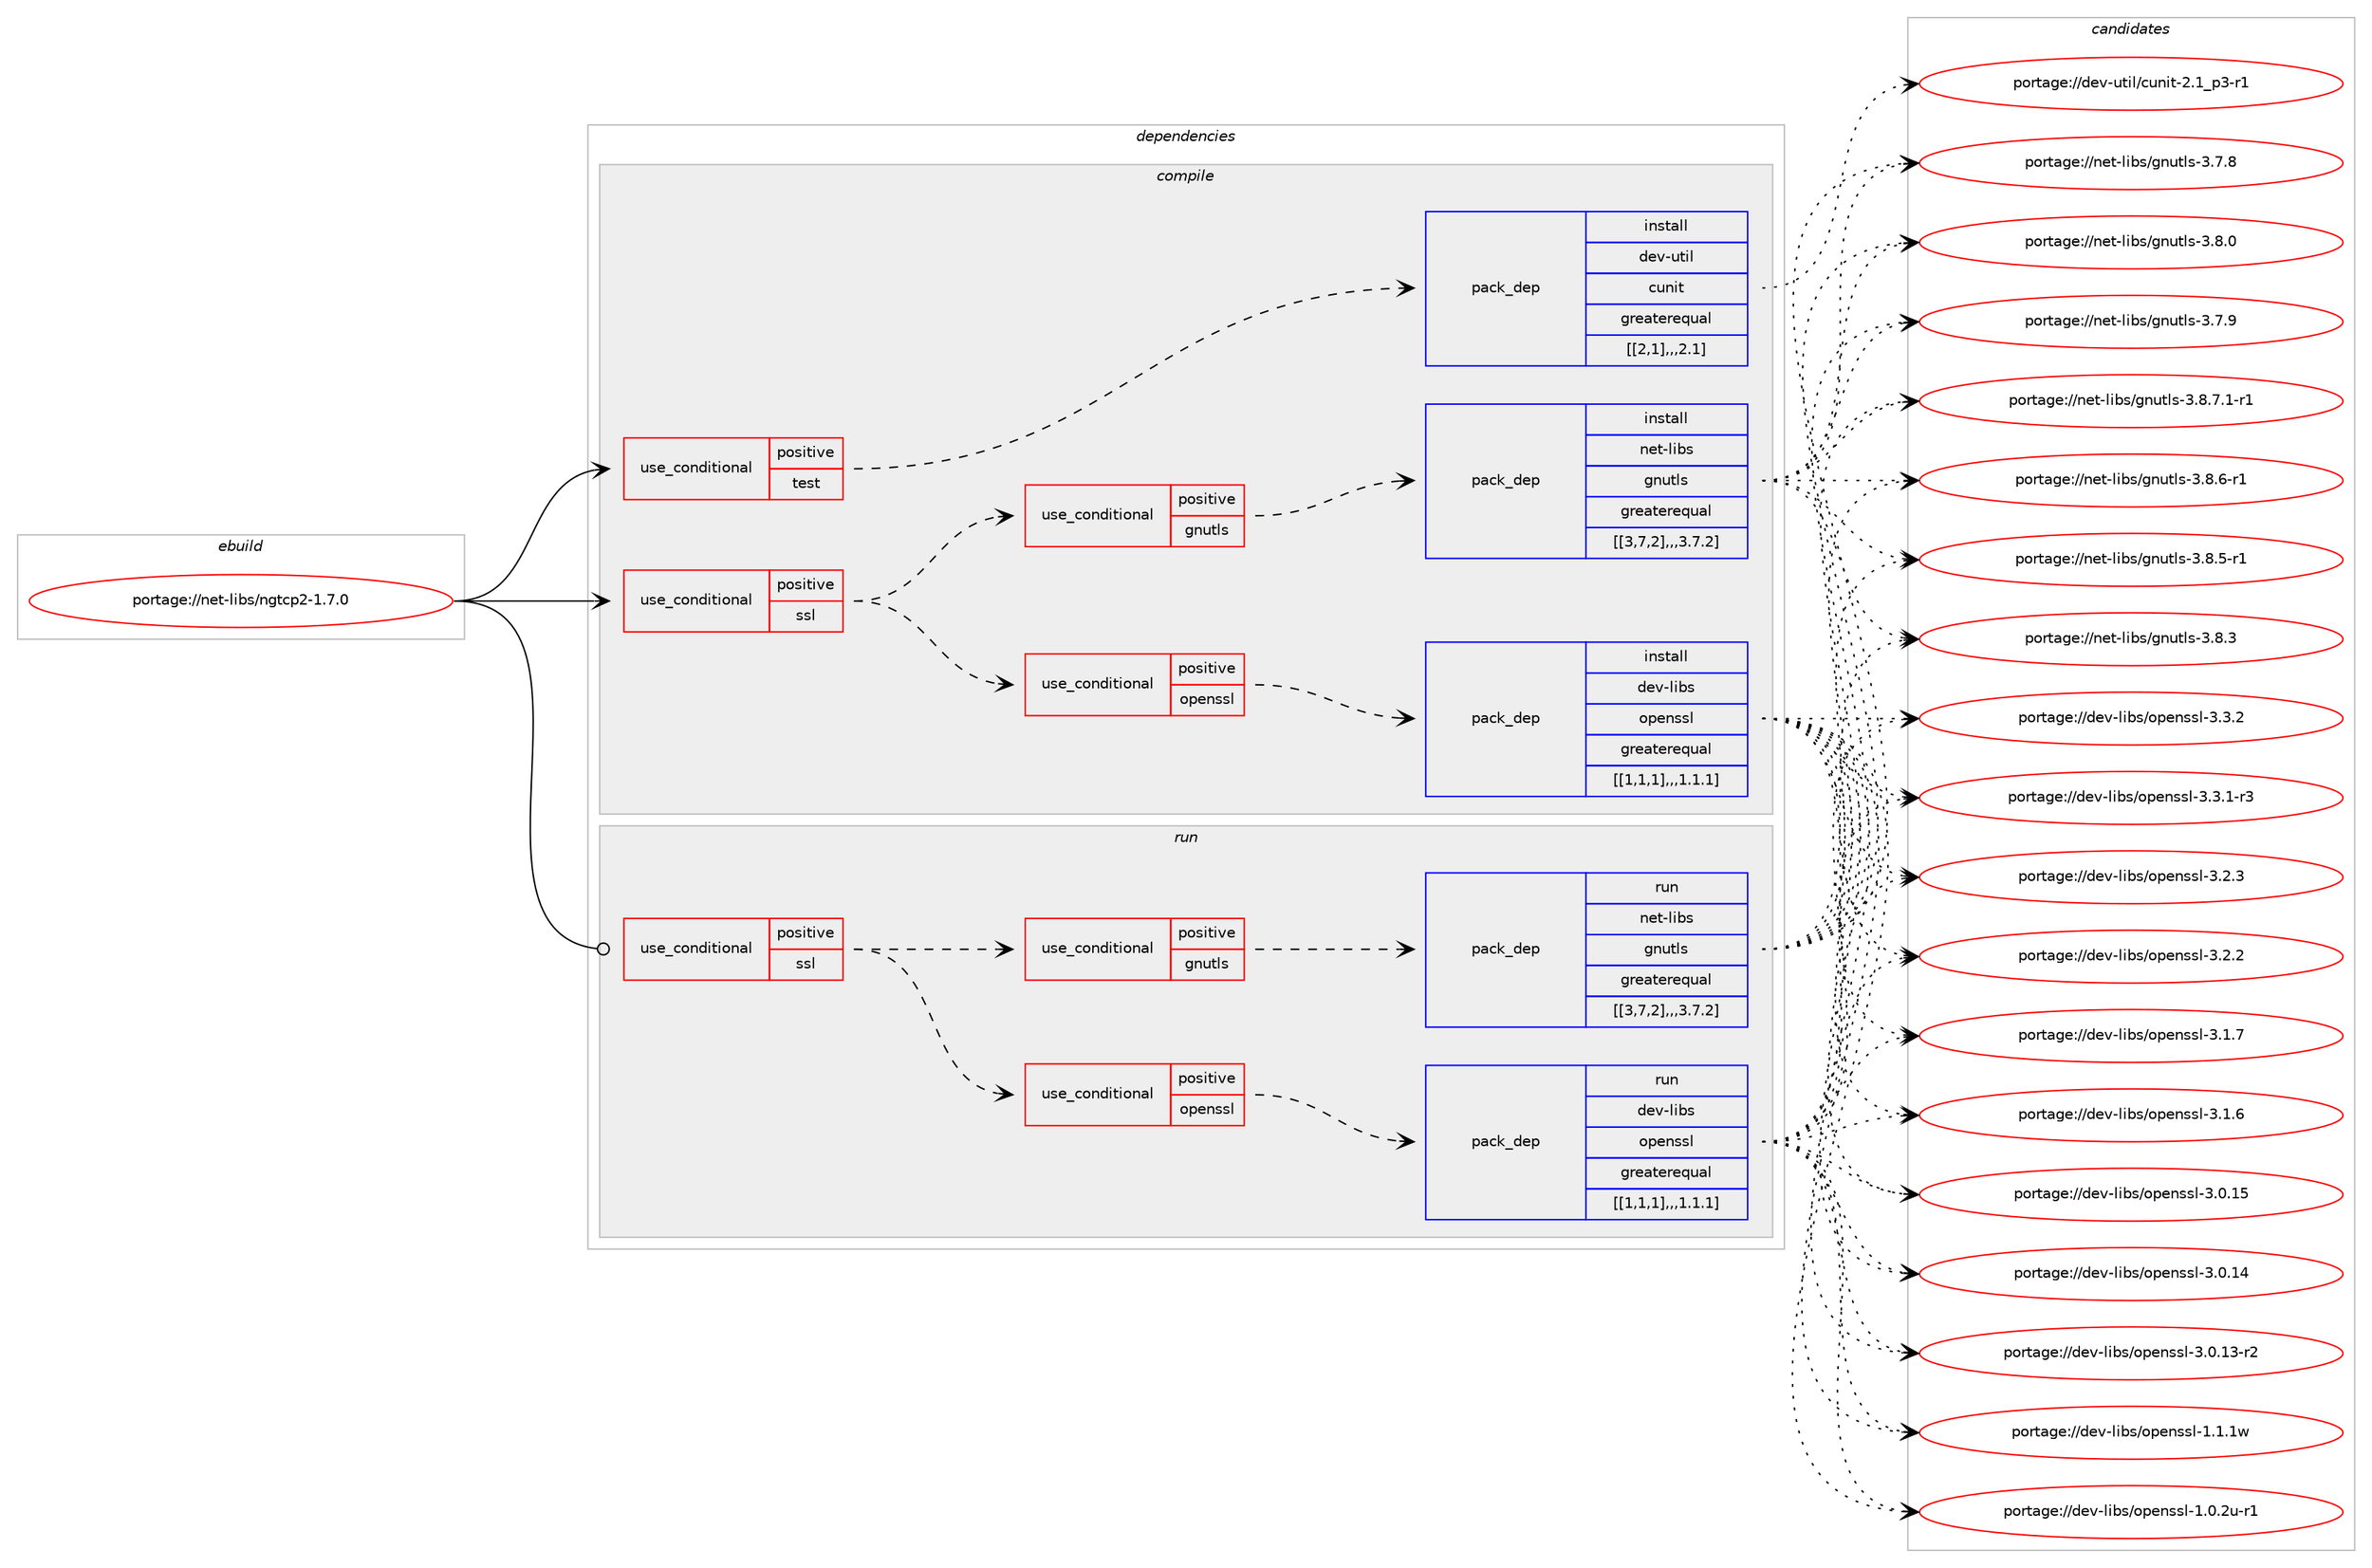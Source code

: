 digraph prolog {

# *************
# Graph options
# *************

newrank=true;
concentrate=true;
compound=true;
graph [rankdir=LR,fontname=Helvetica,fontsize=10,ranksep=1.5];#, ranksep=2.5, nodesep=0.2];
edge  [arrowhead=vee];
node  [fontname=Helvetica,fontsize=10];

# **********
# The ebuild
# **********

subgraph cluster_leftcol {
color=gray;
label=<<i>ebuild</i>>;
id [label="portage://net-libs/ngtcp2-1.7.0", color=red, width=4, href="../net-libs/ngtcp2-1.7.0.svg"];
}

# ****************
# The dependencies
# ****************

subgraph cluster_midcol {
color=gray;
label=<<i>dependencies</i>>;
subgraph cluster_compile {
fillcolor="#eeeeee";
style=filled;
label=<<i>compile</i>>;
subgraph cond98563 {
dependency372877 [label=<<TABLE BORDER="0" CELLBORDER="1" CELLSPACING="0" CELLPADDING="4"><TR><TD ROWSPAN="3" CELLPADDING="10">use_conditional</TD></TR><TR><TD>positive</TD></TR><TR><TD>ssl</TD></TR></TABLE>>, shape=none, color=red];
subgraph cond98564 {
dependency372878 [label=<<TABLE BORDER="0" CELLBORDER="1" CELLSPACING="0" CELLPADDING="4"><TR><TD ROWSPAN="3" CELLPADDING="10">use_conditional</TD></TR><TR><TD>positive</TD></TR><TR><TD>gnutls</TD></TR></TABLE>>, shape=none, color=red];
subgraph pack271615 {
dependency372879 [label=<<TABLE BORDER="0" CELLBORDER="1" CELLSPACING="0" CELLPADDING="4" WIDTH="220"><TR><TD ROWSPAN="6" CELLPADDING="30">pack_dep</TD></TR><TR><TD WIDTH="110">install</TD></TR><TR><TD>net-libs</TD></TR><TR><TD>gnutls</TD></TR><TR><TD>greaterequal</TD></TR><TR><TD>[[3,7,2],,,3.7.2]</TD></TR></TABLE>>, shape=none, color=blue];
}
dependency372878:e -> dependency372879:w [weight=20,style="dashed",arrowhead="vee"];
}
dependency372877:e -> dependency372878:w [weight=20,style="dashed",arrowhead="vee"];
subgraph cond98565 {
dependency372880 [label=<<TABLE BORDER="0" CELLBORDER="1" CELLSPACING="0" CELLPADDING="4"><TR><TD ROWSPAN="3" CELLPADDING="10">use_conditional</TD></TR><TR><TD>positive</TD></TR><TR><TD>openssl</TD></TR></TABLE>>, shape=none, color=red];
subgraph pack271616 {
dependency372881 [label=<<TABLE BORDER="0" CELLBORDER="1" CELLSPACING="0" CELLPADDING="4" WIDTH="220"><TR><TD ROWSPAN="6" CELLPADDING="30">pack_dep</TD></TR><TR><TD WIDTH="110">install</TD></TR><TR><TD>dev-libs</TD></TR><TR><TD>openssl</TD></TR><TR><TD>greaterequal</TD></TR><TR><TD>[[1,1,1],,,1.1.1]</TD></TR></TABLE>>, shape=none, color=blue];
}
dependency372880:e -> dependency372881:w [weight=20,style="dashed",arrowhead="vee"];
}
dependency372877:e -> dependency372880:w [weight=20,style="dashed",arrowhead="vee"];
}
id:e -> dependency372877:w [weight=20,style="solid",arrowhead="vee"];
subgraph cond98566 {
dependency372882 [label=<<TABLE BORDER="0" CELLBORDER="1" CELLSPACING="0" CELLPADDING="4"><TR><TD ROWSPAN="3" CELLPADDING="10">use_conditional</TD></TR><TR><TD>positive</TD></TR><TR><TD>test</TD></TR></TABLE>>, shape=none, color=red];
subgraph pack271617 {
dependency372883 [label=<<TABLE BORDER="0" CELLBORDER="1" CELLSPACING="0" CELLPADDING="4" WIDTH="220"><TR><TD ROWSPAN="6" CELLPADDING="30">pack_dep</TD></TR><TR><TD WIDTH="110">install</TD></TR><TR><TD>dev-util</TD></TR><TR><TD>cunit</TD></TR><TR><TD>greaterequal</TD></TR><TR><TD>[[2,1],,,2.1]</TD></TR></TABLE>>, shape=none, color=blue];
}
dependency372882:e -> dependency372883:w [weight=20,style="dashed",arrowhead="vee"];
}
id:e -> dependency372882:w [weight=20,style="solid",arrowhead="vee"];
}
subgraph cluster_compileandrun {
fillcolor="#eeeeee";
style=filled;
label=<<i>compile and run</i>>;
}
subgraph cluster_run {
fillcolor="#eeeeee";
style=filled;
label=<<i>run</i>>;
subgraph cond98567 {
dependency372884 [label=<<TABLE BORDER="0" CELLBORDER="1" CELLSPACING="0" CELLPADDING="4"><TR><TD ROWSPAN="3" CELLPADDING="10">use_conditional</TD></TR><TR><TD>positive</TD></TR><TR><TD>ssl</TD></TR></TABLE>>, shape=none, color=red];
subgraph cond98568 {
dependency372885 [label=<<TABLE BORDER="0" CELLBORDER="1" CELLSPACING="0" CELLPADDING="4"><TR><TD ROWSPAN="3" CELLPADDING="10">use_conditional</TD></TR><TR><TD>positive</TD></TR><TR><TD>gnutls</TD></TR></TABLE>>, shape=none, color=red];
subgraph pack271618 {
dependency372886 [label=<<TABLE BORDER="0" CELLBORDER="1" CELLSPACING="0" CELLPADDING="4" WIDTH="220"><TR><TD ROWSPAN="6" CELLPADDING="30">pack_dep</TD></TR><TR><TD WIDTH="110">run</TD></TR><TR><TD>net-libs</TD></TR><TR><TD>gnutls</TD></TR><TR><TD>greaterequal</TD></TR><TR><TD>[[3,7,2],,,3.7.2]</TD></TR></TABLE>>, shape=none, color=blue];
}
dependency372885:e -> dependency372886:w [weight=20,style="dashed",arrowhead="vee"];
}
dependency372884:e -> dependency372885:w [weight=20,style="dashed",arrowhead="vee"];
subgraph cond98569 {
dependency372887 [label=<<TABLE BORDER="0" CELLBORDER="1" CELLSPACING="0" CELLPADDING="4"><TR><TD ROWSPAN="3" CELLPADDING="10">use_conditional</TD></TR><TR><TD>positive</TD></TR><TR><TD>openssl</TD></TR></TABLE>>, shape=none, color=red];
subgraph pack271619 {
dependency372888 [label=<<TABLE BORDER="0" CELLBORDER="1" CELLSPACING="0" CELLPADDING="4" WIDTH="220"><TR><TD ROWSPAN="6" CELLPADDING="30">pack_dep</TD></TR><TR><TD WIDTH="110">run</TD></TR><TR><TD>dev-libs</TD></TR><TR><TD>openssl</TD></TR><TR><TD>greaterequal</TD></TR><TR><TD>[[1,1,1],,,1.1.1]</TD></TR></TABLE>>, shape=none, color=blue];
}
dependency372887:e -> dependency372888:w [weight=20,style="dashed",arrowhead="vee"];
}
dependency372884:e -> dependency372887:w [weight=20,style="dashed",arrowhead="vee"];
}
id:e -> dependency372884:w [weight=20,style="solid",arrowhead="odot"];
}
}

# **************
# The candidates
# **************

subgraph cluster_choices {
rank=same;
color=gray;
label=<<i>candidates</i>>;

subgraph choice271615 {
color=black;
nodesep=1;
choice11010111645108105981154710311011711610811545514656465546494511449 [label="portage://net-libs/gnutls-3.8.7.1-r1", color=red, width=4,href="../net-libs/gnutls-3.8.7.1-r1.svg"];
choice1101011164510810598115471031101171161081154551465646544511449 [label="portage://net-libs/gnutls-3.8.6-r1", color=red, width=4,href="../net-libs/gnutls-3.8.6-r1.svg"];
choice1101011164510810598115471031101171161081154551465646534511449 [label="portage://net-libs/gnutls-3.8.5-r1", color=red, width=4,href="../net-libs/gnutls-3.8.5-r1.svg"];
choice110101116451081059811547103110117116108115455146564651 [label="portage://net-libs/gnutls-3.8.3", color=red, width=4,href="../net-libs/gnutls-3.8.3.svg"];
choice110101116451081059811547103110117116108115455146564648 [label="portage://net-libs/gnutls-3.8.0", color=red, width=4,href="../net-libs/gnutls-3.8.0.svg"];
choice110101116451081059811547103110117116108115455146554657 [label="portage://net-libs/gnutls-3.7.9", color=red, width=4,href="../net-libs/gnutls-3.7.9.svg"];
choice110101116451081059811547103110117116108115455146554656 [label="portage://net-libs/gnutls-3.7.8", color=red, width=4,href="../net-libs/gnutls-3.7.8.svg"];
dependency372879:e -> choice11010111645108105981154710311011711610811545514656465546494511449:w [style=dotted,weight="100"];
dependency372879:e -> choice1101011164510810598115471031101171161081154551465646544511449:w [style=dotted,weight="100"];
dependency372879:e -> choice1101011164510810598115471031101171161081154551465646534511449:w [style=dotted,weight="100"];
dependency372879:e -> choice110101116451081059811547103110117116108115455146564651:w [style=dotted,weight="100"];
dependency372879:e -> choice110101116451081059811547103110117116108115455146564648:w [style=dotted,weight="100"];
dependency372879:e -> choice110101116451081059811547103110117116108115455146554657:w [style=dotted,weight="100"];
dependency372879:e -> choice110101116451081059811547103110117116108115455146554656:w [style=dotted,weight="100"];
}
subgraph choice271616 {
color=black;
nodesep=1;
choice100101118451081059811547111112101110115115108455146514650 [label="portage://dev-libs/openssl-3.3.2", color=red, width=4,href="../dev-libs/openssl-3.3.2.svg"];
choice1001011184510810598115471111121011101151151084551465146494511451 [label="portage://dev-libs/openssl-3.3.1-r3", color=red, width=4,href="../dev-libs/openssl-3.3.1-r3.svg"];
choice100101118451081059811547111112101110115115108455146504651 [label="portage://dev-libs/openssl-3.2.3", color=red, width=4,href="../dev-libs/openssl-3.2.3.svg"];
choice100101118451081059811547111112101110115115108455146504650 [label="portage://dev-libs/openssl-3.2.2", color=red, width=4,href="../dev-libs/openssl-3.2.2.svg"];
choice100101118451081059811547111112101110115115108455146494655 [label="portage://dev-libs/openssl-3.1.7", color=red, width=4,href="../dev-libs/openssl-3.1.7.svg"];
choice100101118451081059811547111112101110115115108455146494654 [label="portage://dev-libs/openssl-3.1.6", color=red, width=4,href="../dev-libs/openssl-3.1.6.svg"];
choice10010111845108105981154711111210111011511510845514648464953 [label="portage://dev-libs/openssl-3.0.15", color=red, width=4,href="../dev-libs/openssl-3.0.15.svg"];
choice10010111845108105981154711111210111011511510845514648464952 [label="portage://dev-libs/openssl-3.0.14", color=red, width=4,href="../dev-libs/openssl-3.0.14.svg"];
choice100101118451081059811547111112101110115115108455146484649514511450 [label="portage://dev-libs/openssl-3.0.13-r2", color=red, width=4,href="../dev-libs/openssl-3.0.13-r2.svg"];
choice100101118451081059811547111112101110115115108454946494649119 [label="portage://dev-libs/openssl-1.1.1w", color=red, width=4,href="../dev-libs/openssl-1.1.1w.svg"];
choice1001011184510810598115471111121011101151151084549464846501174511449 [label="portage://dev-libs/openssl-1.0.2u-r1", color=red, width=4,href="../dev-libs/openssl-1.0.2u-r1.svg"];
dependency372881:e -> choice100101118451081059811547111112101110115115108455146514650:w [style=dotted,weight="100"];
dependency372881:e -> choice1001011184510810598115471111121011101151151084551465146494511451:w [style=dotted,weight="100"];
dependency372881:e -> choice100101118451081059811547111112101110115115108455146504651:w [style=dotted,weight="100"];
dependency372881:e -> choice100101118451081059811547111112101110115115108455146504650:w [style=dotted,weight="100"];
dependency372881:e -> choice100101118451081059811547111112101110115115108455146494655:w [style=dotted,weight="100"];
dependency372881:e -> choice100101118451081059811547111112101110115115108455146494654:w [style=dotted,weight="100"];
dependency372881:e -> choice10010111845108105981154711111210111011511510845514648464953:w [style=dotted,weight="100"];
dependency372881:e -> choice10010111845108105981154711111210111011511510845514648464952:w [style=dotted,weight="100"];
dependency372881:e -> choice100101118451081059811547111112101110115115108455146484649514511450:w [style=dotted,weight="100"];
dependency372881:e -> choice100101118451081059811547111112101110115115108454946494649119:w [style=dotted,weight="100"];
dependency372881:e -> choice1001011184510810598115471111121011101151151084549464846501174511449:w [style=dotted,weight="100"];
}
subgraph choice271617 {
color=black;
nodesep=1;
choice1001011184511711610510847991171101051164550464995112514511449 [label="portage://dev-util/cunit-2.1_p3-r1", color=red, width=4,href="../dev-util/cunit-2.1_p3-r1.svg"];
dependency372883:e -> choice1001011184511711610510847991171101051164550464995112514511449:w [style=dotted,weight="100"];
}
subgraph choice271618 {
color=black;
nodesep=1;
choice11010111645108105981154710311011711610811545514656465546494511449 [label="portage://net-libs/gnutls-3.8.7.1-r1", color=red, width=4,href="../net-libs/gnutls-3.8.7.1-r1.svg"];
choice1101011164510810598115471031101171161081154551465646544511449 [label="portage://net-libs/gnutls-3.8.6-r1", color=red, width=4,href="../net-libs/gnutls-3.8.6-r1.svg"];
choice1101011164510810598115471031101171161081154551465646534511449 [label="portage://net-libs/gnutls-3.8.5-r1", color=red, width=4,href="../net-libs/gnutls-3.8.5-r1.svg"];
choice110101116451081059811547103110117116108115455146564651 [label="portage://net-libs/gnutls-3.8.3", color=red, width=4,href="../net-libs/gnutls-3.8.3.svg"];
choice110101116451081059811547103110117116108115455146564648 [label="portage://net-libs/gnutls-3.8.0", color=red, width=4,href="../net-libs/gnutls-3.8.0.svg"];
choice110101116451081059811547103110117116108115455146554657 [label="portage://net-libs/gnutls-3.7.9", color=red, width=4,href="../net-libs/gnutls-3.7.9.svg"];
choice110101116451081059811547103110117116108115455146554656 [label="portage://net-libs/gnutls-3.7.8", color=red, width=4,href="../net-libs/gnutls-3.7.8.svg"];
dependency372886:e -> choice11010111645108105981154710311011711610811545514656465546494511449:w [style=dotted,weight="100"];
dependency372886:e -> choice1101011164510810598115471031101171161081154551465646544511449:w [style=dotted,weight="100"];
dependency372886:e -> choice1101011164510810598115471031101171161081154551465646534511449:w [style=dotted,weight="100"];
dependency372886:e -> choice110101116451081059811547103110117116108115455146564651:w [style=dotted,weight="100"];
dependency372886:e -> choice110101116451081059811547103110117116108115455146564648:w [style=dotted,weight="100"];
dependency372886:e -> choice110101116451081059811547103110117116108115455146554657:w [style=dotted,weight="100"];
dependency372886:e -> choice110101116451081059811547103110117116108115455146554656:w [style=dotted,weight="100"];
}
subgraph choice271619 {
color=black;
nodesep=1;
choice100101118451081059811547111112101110115115108455146514650 [label="portage://dev-libs/openssl-3.3.2", color=red, width=4,href="../dev-libs/openssl-3.3.2.svg"];
choice1001011184510810598115471111121011101151151084551465146494511451 [label="portage://dev-libs/openssl-3.3.1-r3", color=red, width=4,href="../dev-libs/openssl-3.3.1-r3.svg"];
choice100101118451081059811547111112101110115115108455146504651 [label="portage://dev-libs/openssl-3.2.3", color=red, width=4,href="../dev-libs/openssl-3.2.3.svg"];
choice100101118451081059811547111112101110115115108455146504650 [label="portage://dev-libs/openssl-3.2.2", color=red, width=4,href="../dev-libs/openssl-3.2.2.svg"];
choice100101118451081059811547111112101110115115108455146494655 [label="portage://dev-libs/openssl-3.1.7", color=red, width=4,href="../dev-libs/openssl-3.1.7.svg"];
choice100101118451081059811547111112101110115115108455146494654 [label="portage://dev-libs/openssl-3.1.6", color=red, width=4,href="../dev-libs/openssl-3.1.6.svg"];
choice10010111845108105981154711111210111011511510845514648464953 [label="portage://dev-libs/openssl-3.0.15", color=red, width=4,href="../dev-libs/openssl-3.0.15.svg"];
choice10010111845108105981154711111210111011511510845514648464952 [label="portage://dev-libs/openssl-3.0.14", color=red, width=4,href="../dev-libs/openssl-3.0.14.svg"];
choice100101118451081059811547111112101110115115108455146484649514511450 [label="portage://dev-libs/openssl-3.0.13-r2", color=red, width=4,href="../dev-libs/openssl-3.0.13-r2.svg"];
choice100101118451081059811547111112101110115115108454946494649119 [label="portage://dev-libs/openssl-1.1.1w", color=red, width=4,href="../dev-libs/openssl-1.1.1w.svg"];
choice1001011184510810598115471111121011101151151084549464846501174511449 [label="portage://dev-libs/openssl-1.0.2u-r1", color=red, width=4,href="../dev-libs/openssl-1.0.2u-r1.svg"];
dependency372888:e -> choice100101118451081059811547111112101110115115108455146514650:w [style=dotted,weight="100"];
dependency372888:e -> choice1001011184510810598115471111121011101151151084551465146494511451:w [style=dotted,weight="100"];
dependency372888:e -> choice100101118451081059811547111112101110115115108455146504651:w [style=dotted,weight="100"];
dependency372888:e -> choice100101118451081059811547111112101110115115108455146504650:w [style=dotted,weight="100"];
dependency372888:e -> choice100101118451081059811547111112101110115115108455146494655:w [style=dotted,weight="100"];
dependency372888:e -> choice100101118451081059811547111112101110115115108455146494654:w [style=dotted,weight="100"];
dependency372888:e -> choice10010111845108105981154711111210111011511510845514648464953:w [style=dotted,weight="100"];
dependency372888:e -> choice10010111845108105981154711111210111011511510845514648464952:w [style=dotted,weight="100"];
dependency372888:e -> choice100101118451081059811547111112101110115115108455146484649514511450:w [style=dotted,weight="100"];
dependency372888:e -> choice100101118451081059811547111112101110115115108454946494649119:w [style=dotted,weight="100"];
dependency372888:e -> choice1001011184510810598115471111121011101151151084549464846501174511449:w [style=dotted,weight="100"];
}
}

}
